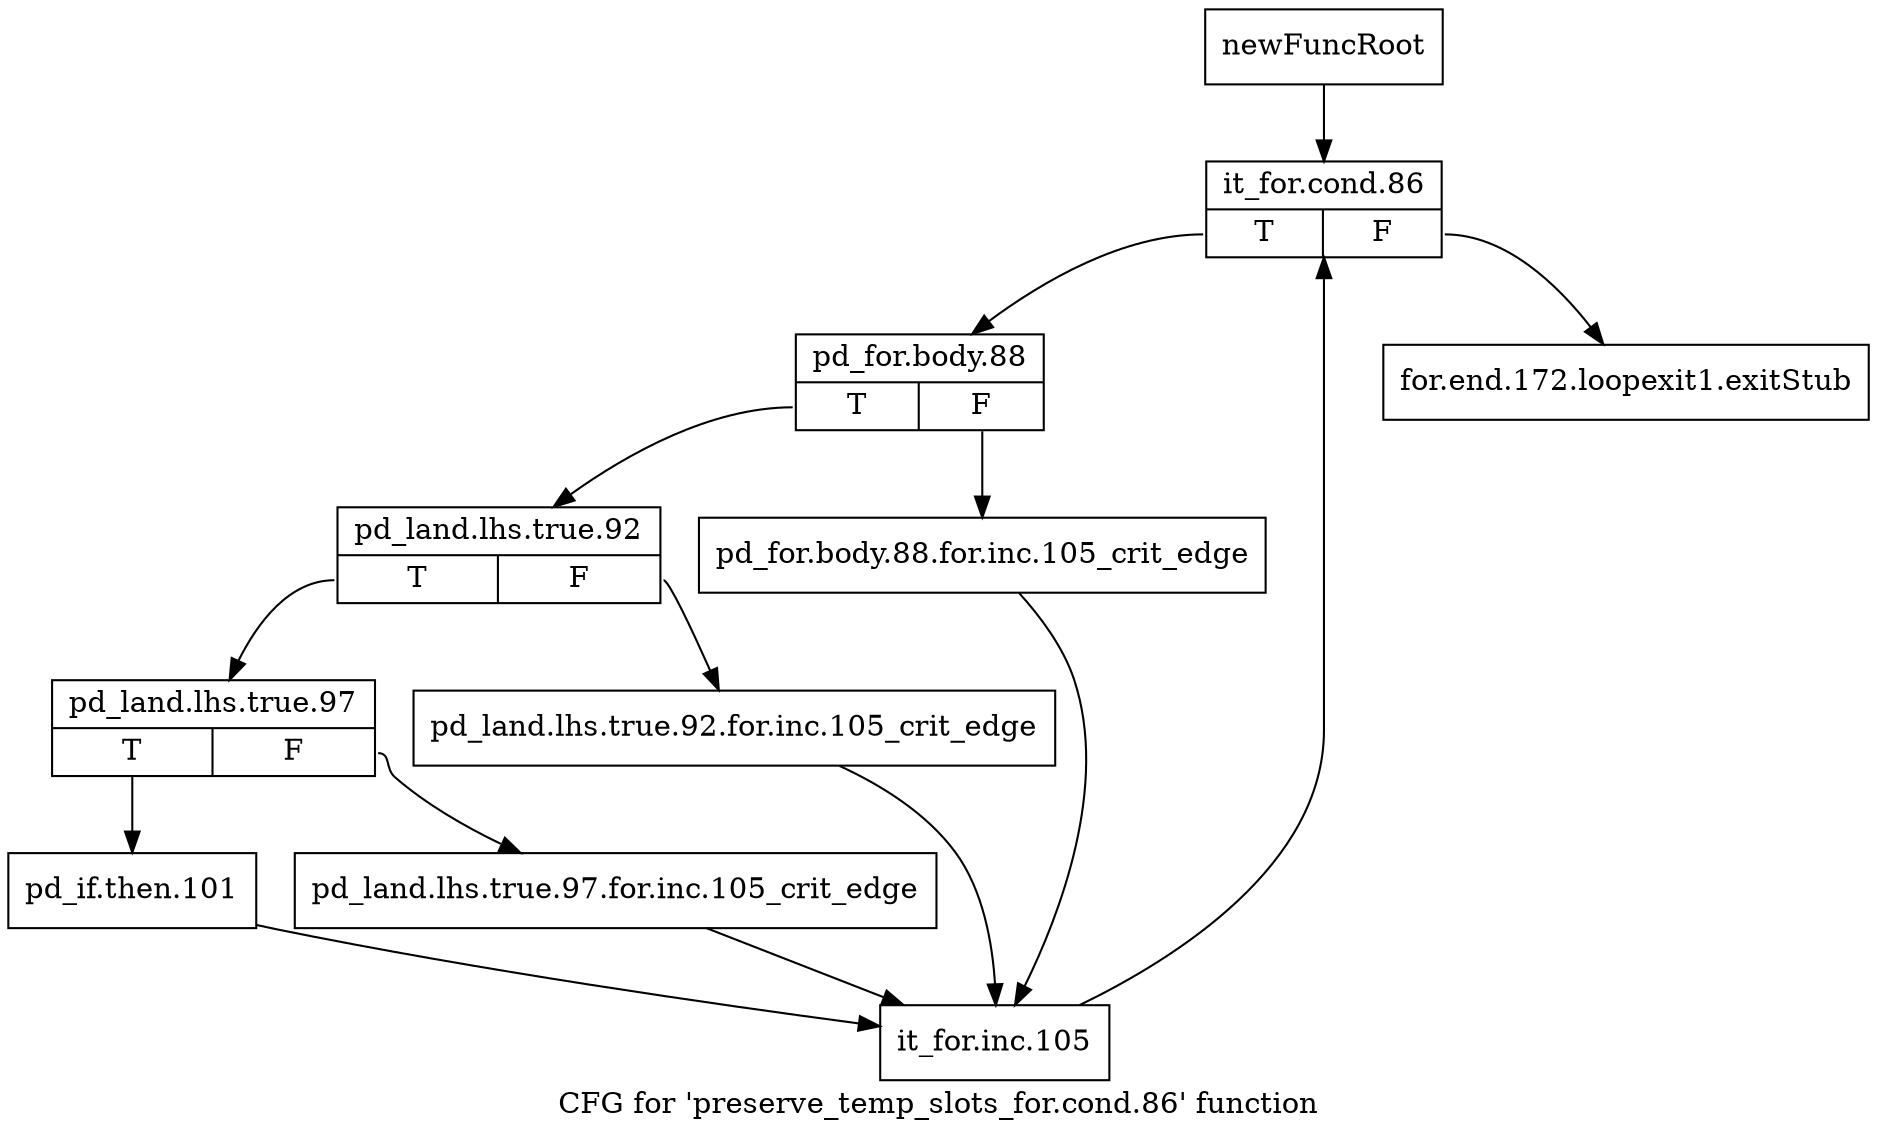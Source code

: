 digraph "CFG for 'preserve_temp_slots_for.cond.86' function" {
	label="CFG for 'preserve_temp_slots_for.cond.86' function";

	Node0xafd6b90 [shape=record,label="{newFuncRoot}"];
	Node0xafd6b90 -> Node0xafd6c30;
	Node0xafd6be0 [shape=record,label="{for.end.172.loopexit1.exitStub}"];
	Node0xafd6c30 [shape=record,label="{it_for.cond.86|{<s0>T|<s1>F}}"];
	Node0xafd6c30:s0 -> Node0xafd6c80;
	Node0xafd6c30:s1 -> Node0xafd6be0;
	Node0xafd6c80 [shape=record,label="{pd_for.body.88|{<s0>T|<s1>F}}"];
	Node0xafd6c80:s0 -> Node0xafd7190;
	Node0xafd6c80:s1 -> Node0xafd7140;
	Node0xafd7140 [shape=record,label="{pd_for.body.88.for.inc.105_crit_edge}"];
	Node0xafd7140 -> Node0xafd7320;
	Node0xafd7190 [shape=record,label="{pd_land.lhs.true.92|{<s0>T|<s1>F}}"];
	Node0xafd7190:s0 -> Node0xafd7230;
	Node0xafd7190:s1 -> Node0xafd71e0;
	Node0xafd71e0 [shape=record,label="{pd_land.lhs.true.92.for.inc.105_crit_edge}"];
	Node0xafd71e0 -> Node0xafd7320;
	Node0xafd7230 [shape=record,label="{pd_land.lhs.true.97|{<s0>T|<s1>F}}"];
	Node0xafd7230:s0 -> Node0xafd72d0;
	Node0xafd7230:s1 -> Node0xafd7280;
	Node0xafd7280 [shape=record,label="{pd_land.lhs.true.97.for.inc.105_crit_edge}"];
	Node0xafd7280 -> Node0xafd7320;
	Node0xafd72d0 [shape=record,label="{pd_if.then.101}"];
	Node0xafd72d0 -> Node0xafd7320;
	Node0xafd7320 [shape=record,label="{it_for.inc.105}"];
	Node0xafd7320 -> Node0xafd6c30;
}
